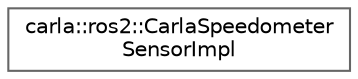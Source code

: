digraph "类继承关系图"
{
 // INTERACTIVE_SVG=YES
 // LATEX_PDF_SIZE
  bgcolor="transparent";
  edge [fontname=Helvetica,fontsize=10,labelfontname=Helvetica,labelfontsize=10];
  node [fontname=Helvetica,fontsize=10,shape=box,height=0.2,width=0.4];
  rankdir="LR";
  Node0 [id="Node000000",label="carla::ros2::CarlaSpeedometer\lSensorImpl",height=0.2,width=0.4,color="grey40", fillcolor="white", style="filled",URL="$da/dc4/structcarla_1_1ros2_1_1CarlaSpeedometerSensorImpl.html",tooltip=" "];
}
